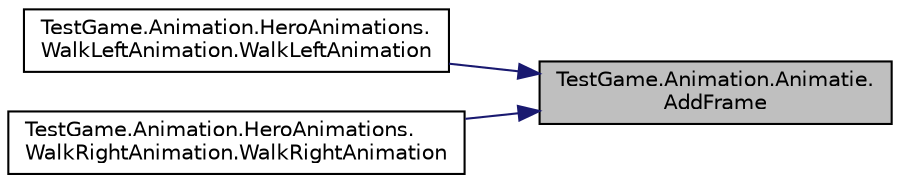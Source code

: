 digraph "TestGame.Animation.Animatie.AddFrame"
{
 // LATEX_PDF_SIZE
  edge [fontname="Helvetica",fontsize="10",labelfontname="Helvetica",labelfontsize="10"];
  node [fontname="Helvetica",fontsize="10",shape=record];
  rankdir="RL";
  Node1 [label="TestGame.Animation.Animatie.\lAddFrame",height=0.2,width=0.4,color="black", fillcolor="grey75", style="filled", fontcolor="black",tooltip=" "];
  Node1 -> Node2 [dir="back",color="midnightblue",fontsize="10",style="solid",fontname="Helvetica"];
  Node2 [label="TestGame.Animation.HeroAnimations.\lWalkLeftAnimation.WalkLeftAnimation",height=0.2,width=0.4,color="black", fillcolor="white", style="filled",URL="$d0/de1/class_test_game_1_1_animation_1_1_hero_animations_1_1_walk_left_animation.html#a4ebab6a7231e52b6eb8113e75f80e622",tooltip=" "];
  Node1 -> Node3 [dir="back",color="midnightblue",fontsize="10",style="solid",fontname="Helvetica"];
  Node3 [label="TestGame.Animation.HeroAnimations.\lWalkRightAnimation.WalkRightAnimation",height=0.2,width=0.4,color="black", fillcolor="white", style="filled",URL="$d4/dfb/class_test_game_1_1_animation_1_1_hero_animations_1_1_walk_right_animation.html#ac1f83016221a1c23f4bf82420218f421",tooltip=" "];
}
